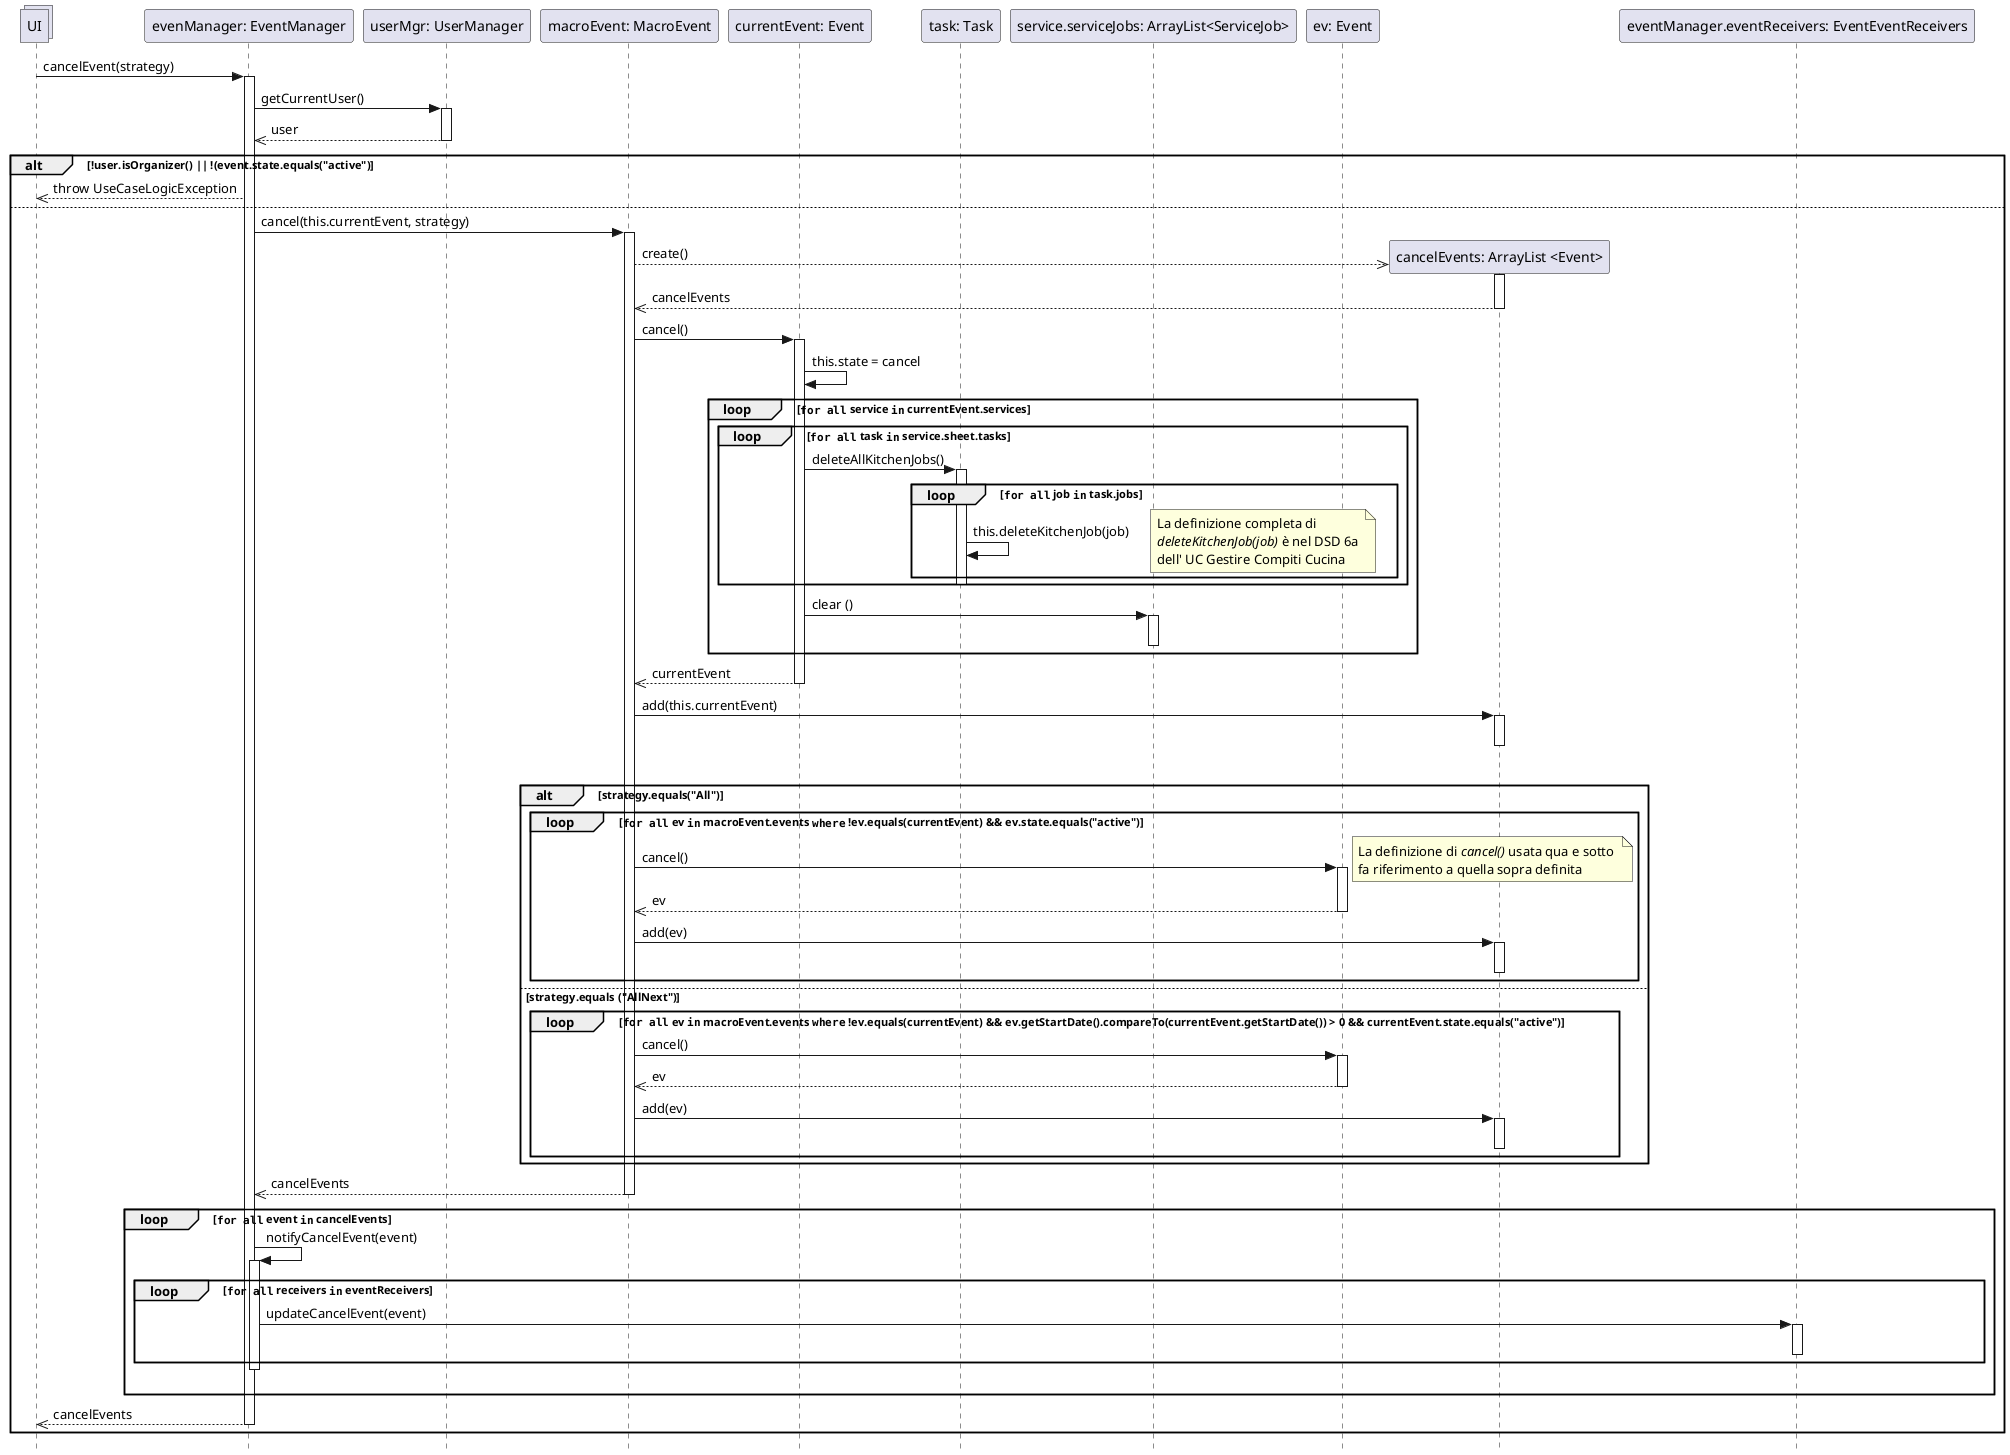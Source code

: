 @startuml
skinparam Style strictuml

collections UI
participant "evenManager: EventManager" as em
participant "userMgr: UserManager" as um
participant "macroEvent: MacroEvent" as maev
participant "currentEvent: Event" as event
participant "task: Task" as task
participant "service.serviceJobs: ArrayList<ServiceJob>" as sj
participant "ev: Event" as ev
participant "cancelEvents: ArrayList <Event>" as evcanc
participant "eventManager.eventReceivers: EventEventReceivers" as eer

UI -> em: cancelEvent(strategy)
activate em
    em -> um: getCurrentUser()
    activate um
        em <<-- um: user
    deactivate um

    alt !user.isOrganizer() || !(event.state.equals("active")
        UI <<-- em: throw UseCaseLogicException
    else

        em -> maev: cancel(this.currentEvent, strategy)
        activate maev
            maev -->> evcanc**: create()
            activate evcanc
            maev <<-- evcanc: cancelEvents
            deactivate evcanc

            maev -> event: cancel()
            activate event
            event -> event: this.state = cancel

            loop ""for all"" service ""in"" currentEvent.services
                loop ""for all"" task ""in"" service.sheet.tasks
                    event -> task: deleteAllKitchenJobs()
                    activate task
                    loop ""for all"" job ""in"" task.jobs
                        task -> task: this.deleteKitchenJob(job)
                        note right: La definizione completa di\n//deleteKitchenJob(job)// è nel DSD 6a \ndell' UC Gestire Compiti Cucina
                    end

                    deactivate task

                end

                event -> sj: clear ()
                activate sj
                deactivate sj
            end
            maev <<-- event: currentEvent
            deactivate event
            maev -> evcanc: add(this.currentEvent)
            activate evcanc
            deactivate evcanc
            |||
            alt strategy.equals("All")
                loop ""for all"" ev ""in"" macroEvent.events ""where"" !ev.equals(currentEvent) && ev.state.equals("active")
                    maev -> ev: cancel()
                    note right: La definizione di //cancel()// usata qua e sotto \nfa riferimento a quella sopra definita
                    activate ev
                    maev <<-- ev: ev
                    deactivate ev
                    maev -> evcanc: add(ev)
                    activate evcanc
                    deactivate evcanc
                end
            else strategy.equals ("AllNext")
                loop ""for all"" ev ""in"" macroEvent.events ""where"" !ev.equals(currentEvent) && ev.getStartDate().compareTo(currentEvent.getStartDate()) > 0 && currentEvent.state.equals("active")
                    maev -> ev: cancel()
                    activate ev
                    maev <<-- ev: ev
                    deactivate ev
                    maev -> evcanc: add(ev)
                    activate evcanc
                    deactivate evcanc
                end
            end
        em <<-- maev: cancelEvents
        deactivate maev
        loop ""for all"" event ""in"" cancelEvents
            em -> em: notifyCancelEvent(event)
            activate em
            loop ""for all"" receivers ""in"" eventReceivers
                em -> eer: updateCancelEvent(event)
                activate eer
                deactivate eer
            end
            deactivate em
        |||
        end
    UI <<-- em: cancelEvents
deactivate em
end

@enduml